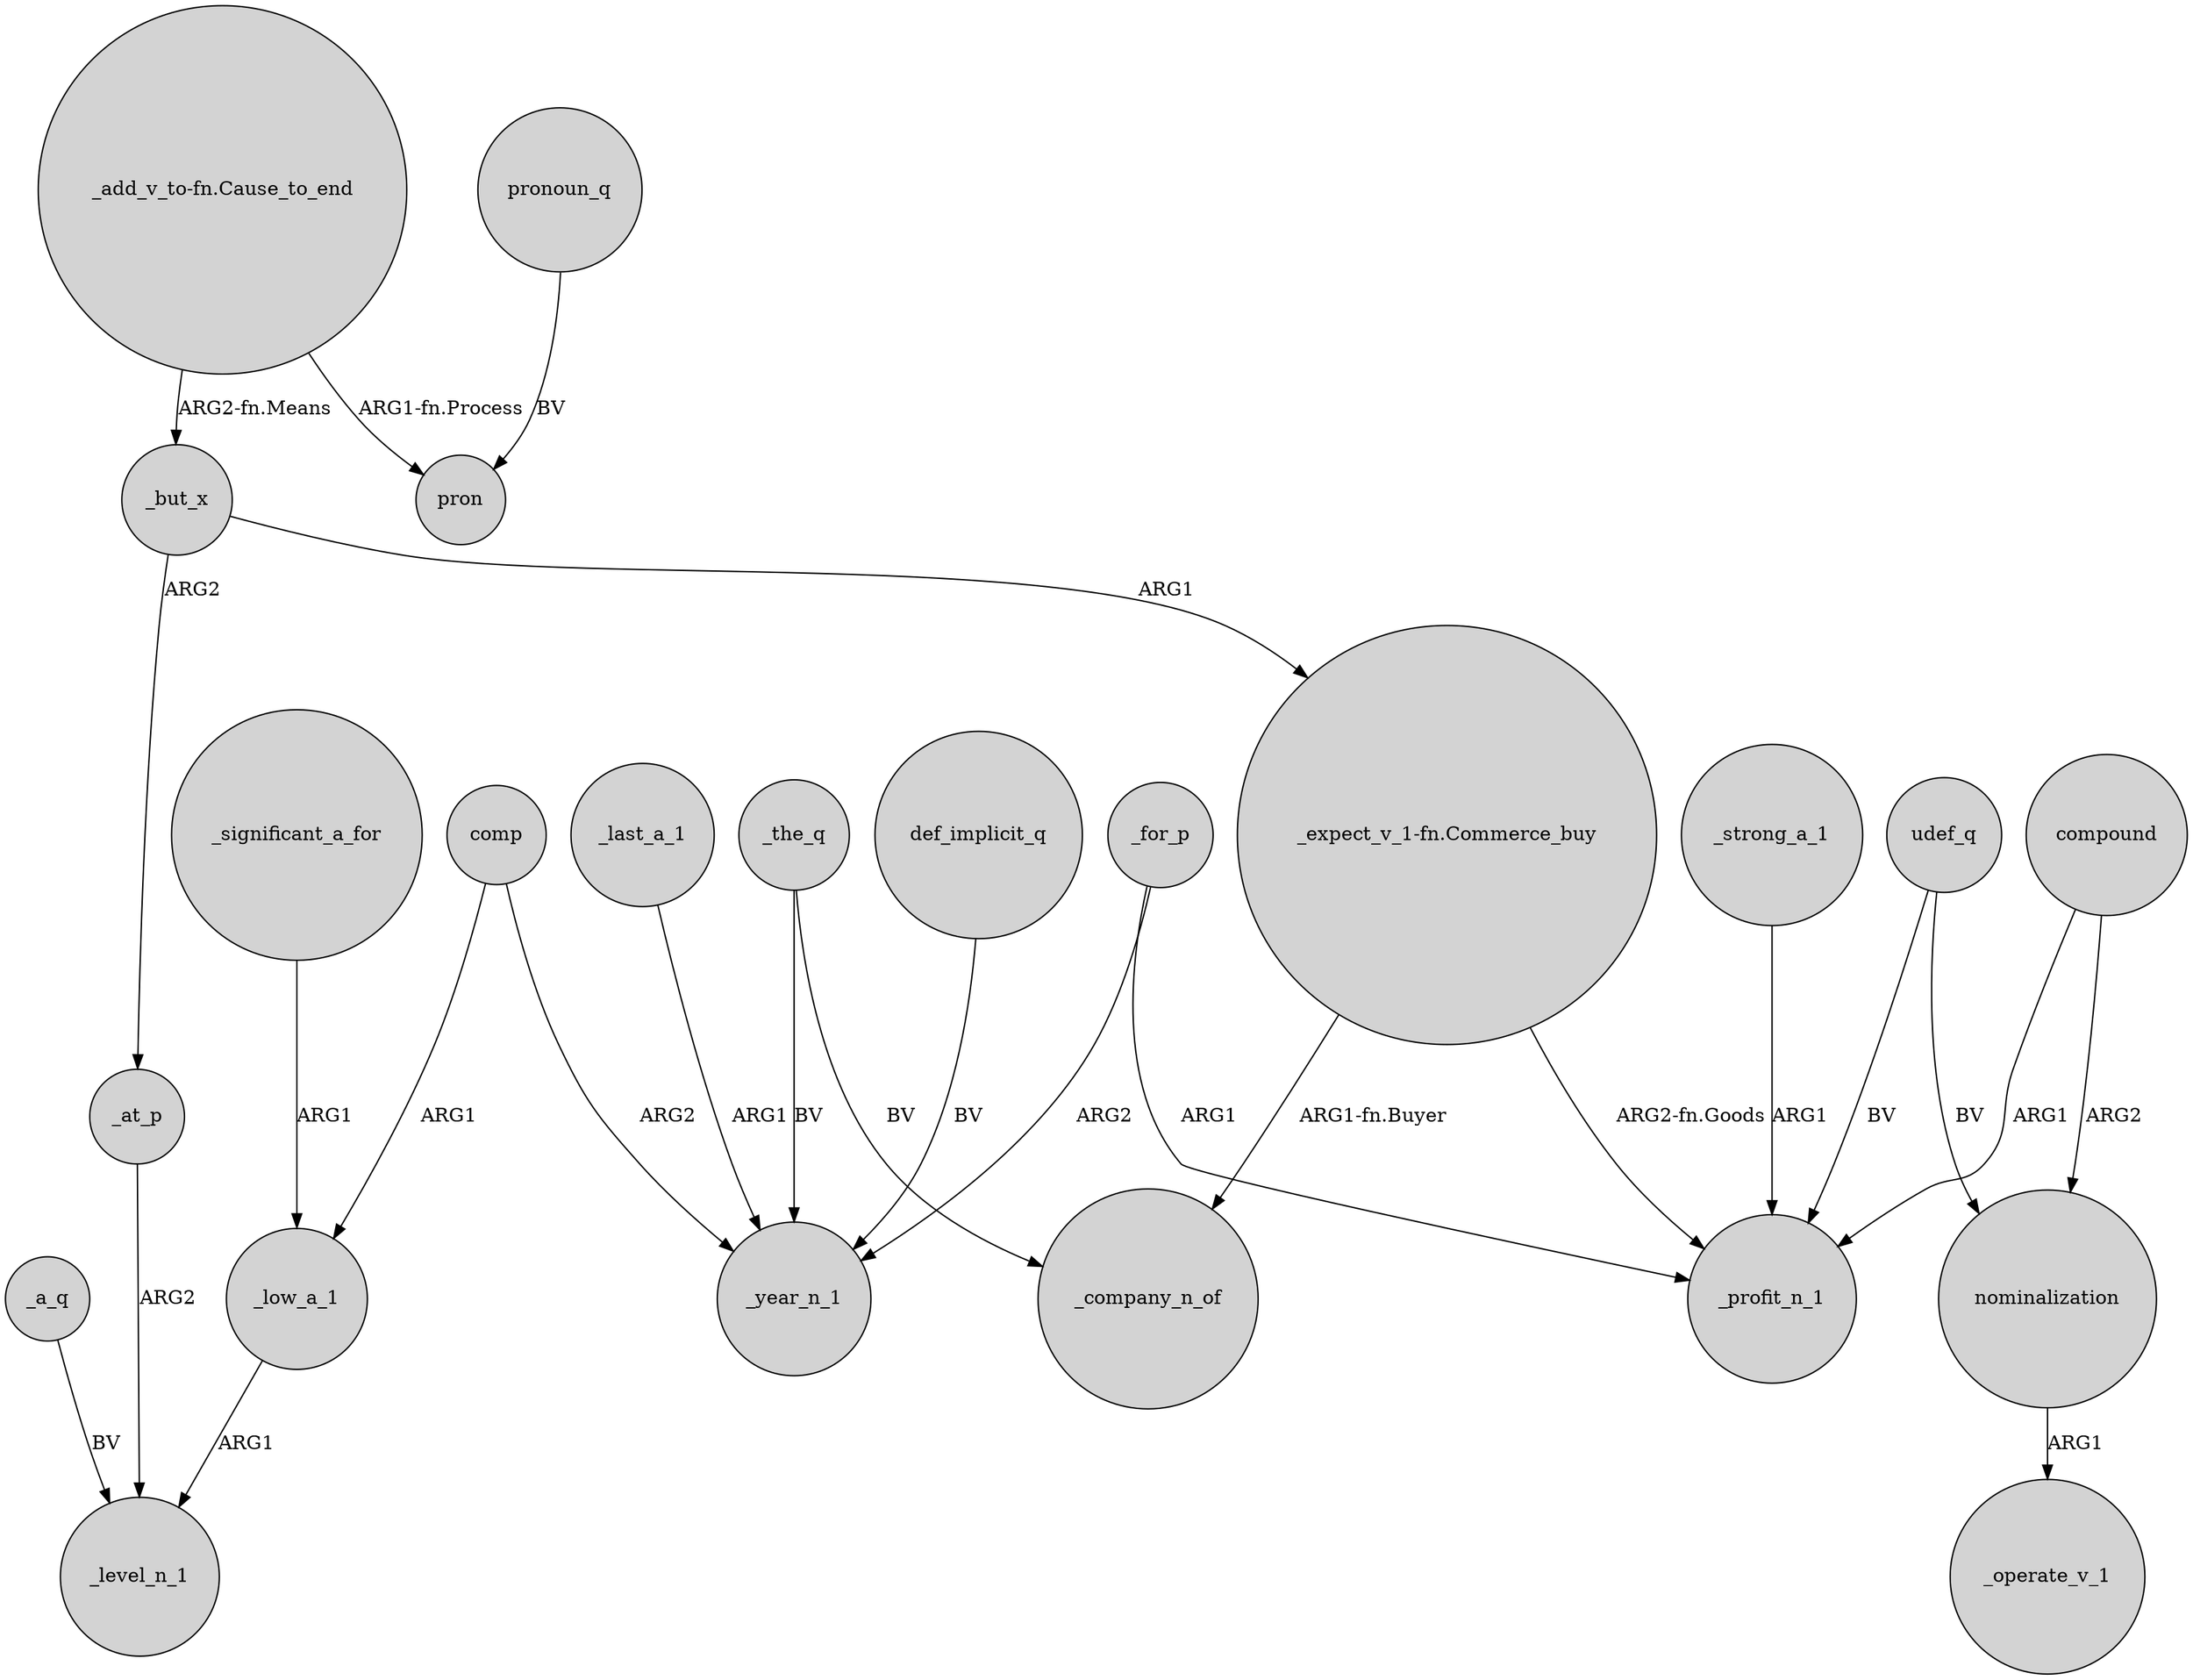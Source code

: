 digraph {
	node [shape=circle style=filled]
	_but_x -> _at_p [label=ARG2]
	"_expect_v_1-fn.Commerce_buy" -> _profit_n_1 [label="ARG2-fn.Goods"]
	comp -> _low_a_1 [label=ARG1]
	_significant_a_for -> _low_a_1 [label=ARG1]
	_for_p -> _profit_n_1 [label=ARG1]
	_at_p -> _level_n_1 [label=ARG2]
	def_implicit_q -> _year_n_1 [label=BV]
	udef_q -> nominalization [label=BV]
	"_add_v_to-fn.Cause_to_end" -> _but_x [label="ARG2-fn.Means"]
	nominalization -> _operate_v_1 [label=ARG1]
	udef_q -> _profit_n_1 [label=BV]
	_but_x -> "_expect_v_1-fn.Commerce_buy" [label=ARG1]
	compound -> nominalization [label=ARG2]
	pronoun_q -> pron [label=BV]
	_the_q -> _year_n_1 [label=BV]
	_strong_a_1 -> _profit_n_1 [label=ARG1]
	_a_q -> _level_n_1 [label=BV]
	_low_a_1 -> _level_n_1 [label=ARG1]
	_last_a_1 -> _year_n_1 [label=ARG1]
	compound -> _profit_n_1 [label=ARG1]
	_for_p -> _year_n_1 [label=ARG2]
	comp -> _year_n_1 [label=ARG2]
	_the_q -> _company_n_of [label=BV]
	"_add_v_to-fn.Cause_to_end" -> pron [label="ARG1-fn.Process"]
	"_expect_v_1-fn.Commerce_buy" -> _company_n_of [label="ARG1-fn.Buyer"]
}
